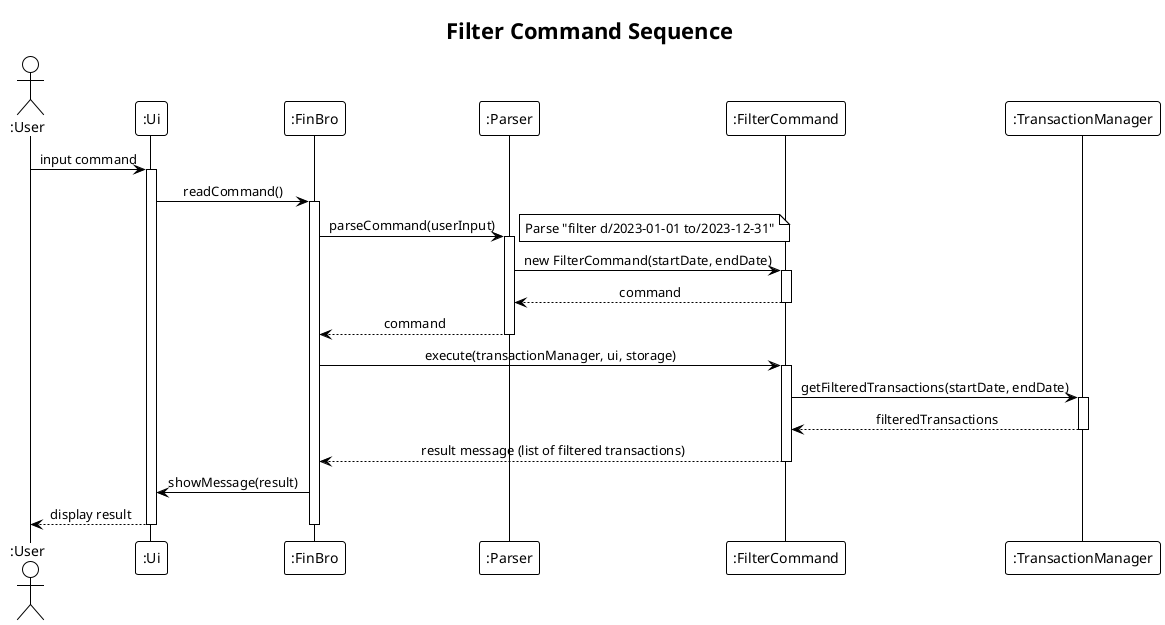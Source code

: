 @startuml
!theme plain
title Filter Command Sequence
skinparam sequenceMessageAlign center
skinparam responseMessageBelowArrow true

actor ":User" as User
participant ":Ui" as UI
participant ":FinBro" as FinBro
participant ":Parser" as Parser
participant ":FilterCommand" as FilterCommand
participant ":TransactionManager" as TransactionMgr

User -> UI : input command
activate UI

UI -> FinBro : readCommand()
activate FinBro

FinBro -> Parser : parseCommand(userInput)
activate Parser
note right: Parse "filter d/2023-01-01 to/2023-12-31"

Parser -> FilterCommand : new FilterCommand(startDate, endDate)
activate FilterCommand
FilterCommand --> Parser : command
deactivate FilterCommand
Parser --> FinBro : command
deactivate Parser

FinBro -> FilterCommand : execute(transactionManager, ui, storage)
activate FilterCommand

FilterCommand -> TransactionMgr : getFilteredTransactions(startDate, endDate)
activate TransactionMgr
TransactionMgr --> FilterCommand : filteredTransactions
deactivate TransactionMgr

FilterCommand --> FinBro : result message (list of filtered transactions)
deactivate FilterCommand

FinBro -> UI : showMessage(result)
UI --> User : display result
deactivate UI
deactivate FinBro

@enduml